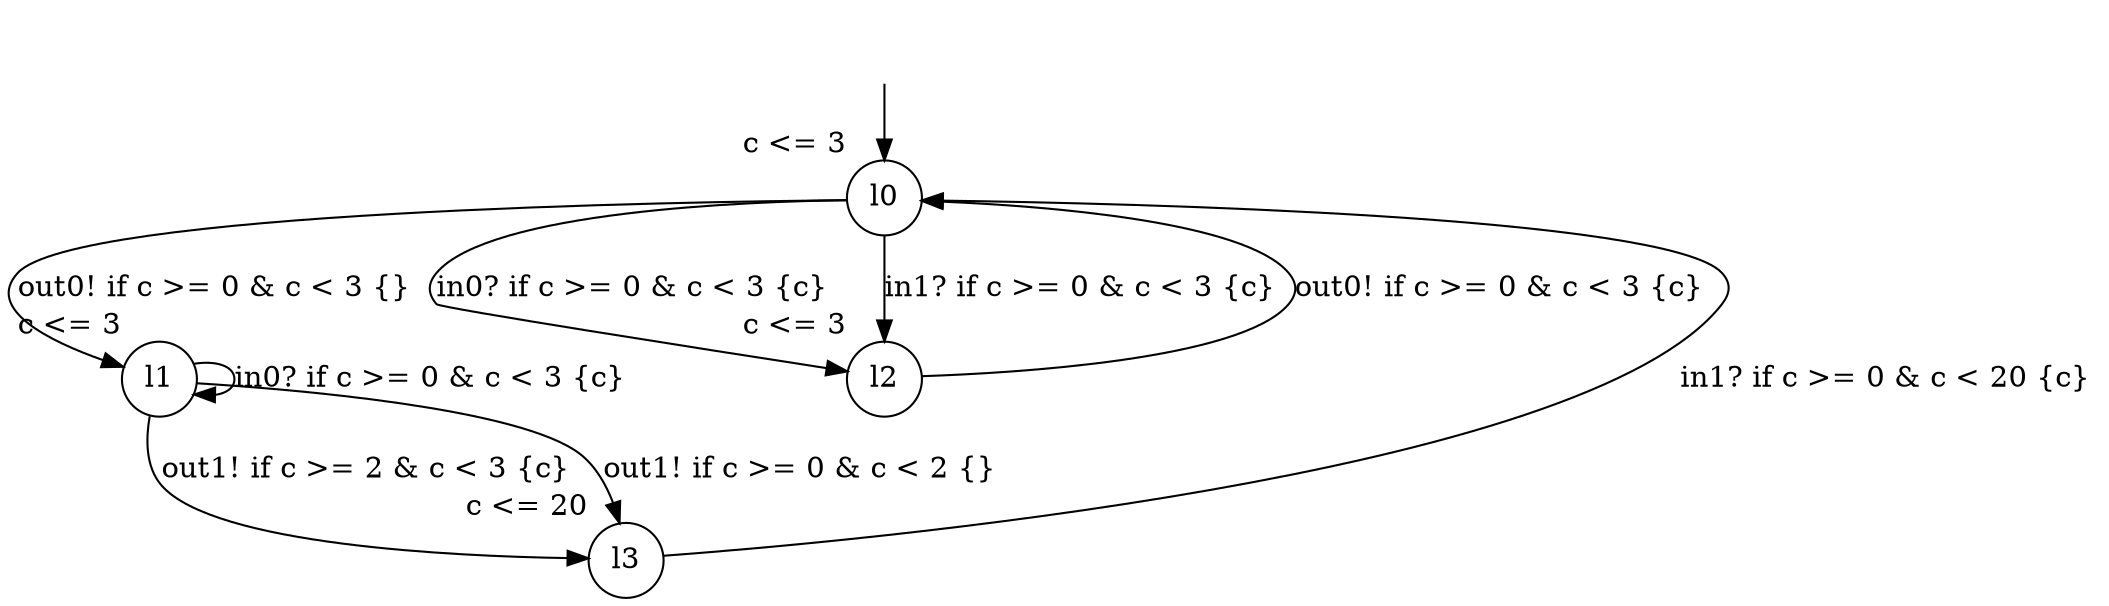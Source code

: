 digraph g {
__start0 [label="" shape="none"];
l0 [shape="circle" margin=0 label="l0", xlabel="c <= 3"];
l1 [shape="circle" margin=0 label="l1", xlabel="c <= 3"];
l2 [shape="circle" margin=0 label="l2", xlabel="c <= 3"];
l3 [shape="circle" margin=0 label="l3", xlabel="c <= 20"];
l0 -> l2 [label="in0? if c >= 0 & c < 3 {c} "];
l0 -> l2 [label="in1? if c >= 0 & c < 3 {c} "];
l0 -> l1 [label="out0! if c >= 0 & c < 3 {} "];
l1 -> l3 [label="out1! if c >= 2 & c < 3 {c} "];
l1 -> l3 [label="out1! if c >= 0 & c < 2 {} "];
l1 -> l1 [label="in0? if c >= 0 & c < 3 {c} "];
l2 -> l0 [label="out0! if c >= 0 & c < 3 {c} "];
l3 -> l0 [label="in1? if c >= 0 & c < 20 {c} "];
__start0 -> l0;
}
